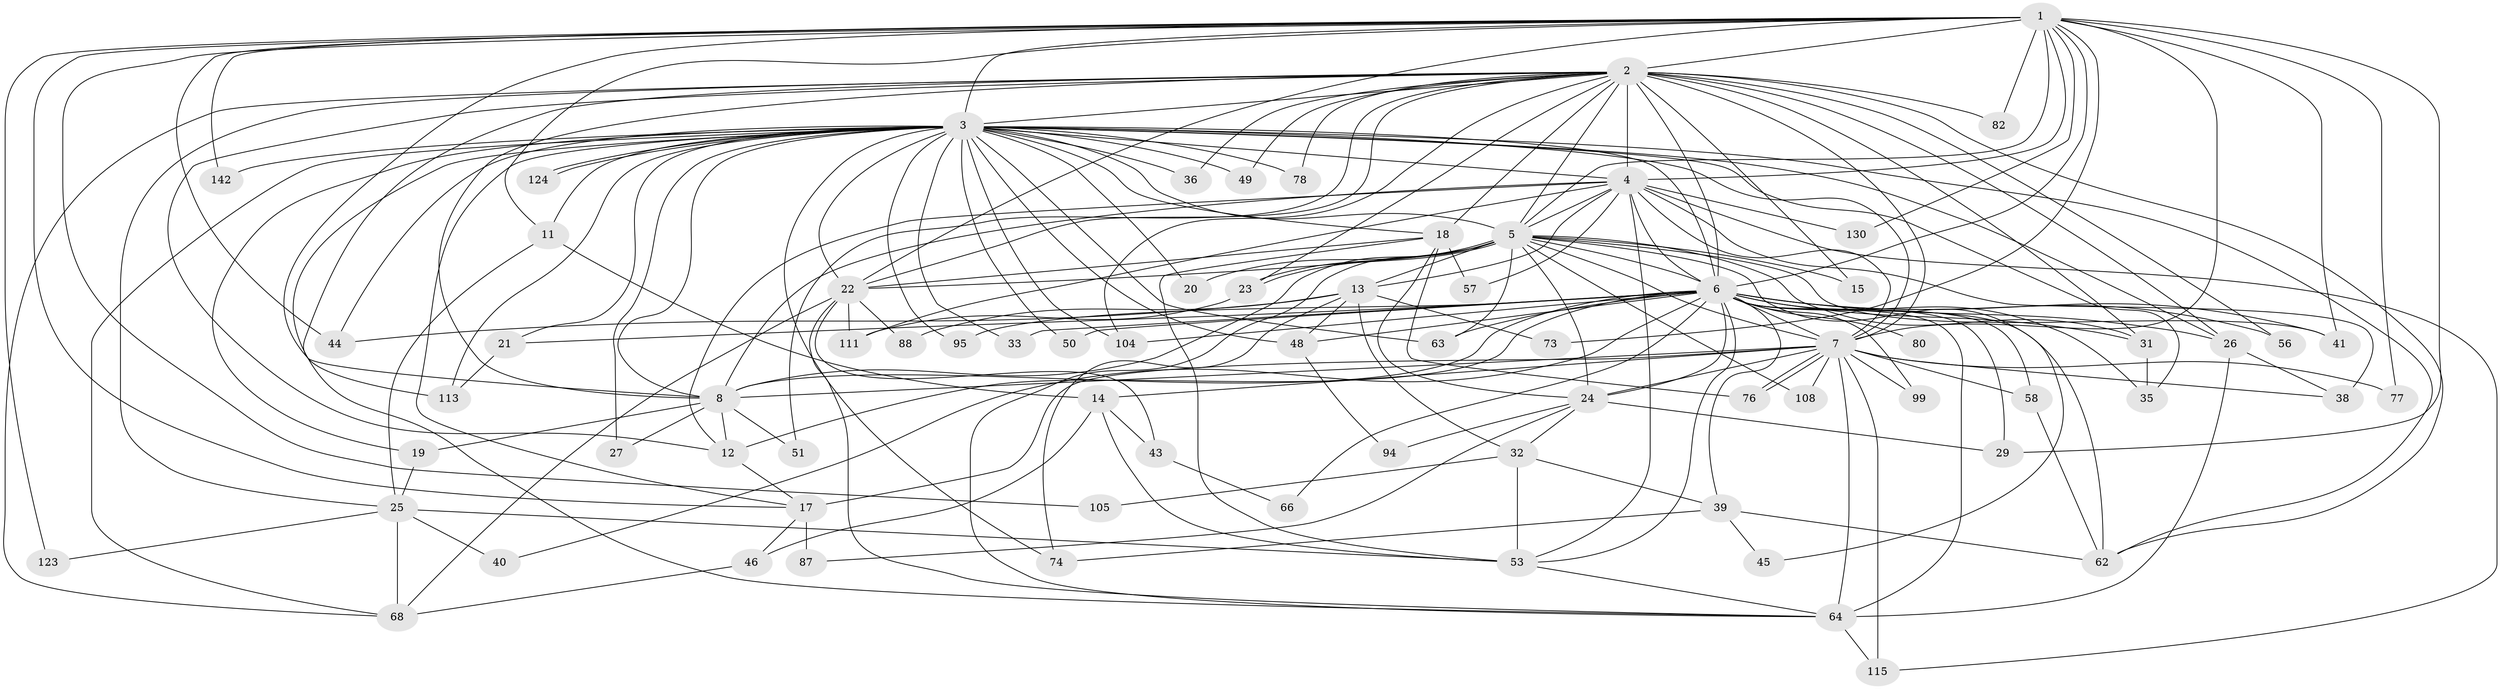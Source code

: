 // original degree distribution, {25: 0.0136986301369863, 24: 0.00684931506849315, 43: 0.00684931506849315, 18: 0.00684931506849315, 22: 0.0136986301369863, 23: 0.00684931506849315, 13: 0.00684931506849315, 21: 0.00684931506849315, 4: 0.08904109589041095, 6: 0.02054794520547945, 8: 0.02054794520547945, 5: 0.0273972602739726, 2: 0.5068493150684932, 7: 0.02054794520547945, 3: 0.23972602739726026, 10: 0.00684931506849315}
// Generated by graph-tools (version 1.1) at 2025/13/03/09/25 04:13:41]
// undirected, 73 vertices, 198 edges
graph export_dot {
graph [start="1"]
  node [color=gray90,style=filled];
  1;
  2 [super="+119+37+100+92+59+103+28"];
  3 [super="+84"];
  4 [super="+60+89+16"];
  5;
  6 [super="+10+72+125+9"];
  7;
  8;
  11;
  12 [super="+127+30"];
  13;
  14;
  15;
  17 [super="+86+42"];
  18 [super="+75"];
  19;
  20;
  21 [super="+70"];
  22 [super="+128+79+34"];
  23 [super="+109+98"];
  24 [super="+47"];
  25;
  26 [super="+114+52"];
  27;
  29 [super="+55"];
  31 [super="+120"];
  32;
  33;
  35 [super="+141"];
  36;
  38;
  39 [super="+93+85"];
  40;
  41 [super="+81"];
  43;
  44 [super="+54"];
  45;
  46;
  48 [super="+83"];
  49;
  50;
  51;
  53 [super="+144+61+65"];
  56;
  57;
  58 [super="+101"];
  62 [super="+67"];
  63 [super="+91"];
  64 [super="+90"];
  66;
  68 [super="+129"];
  73;
  74 [super="+106"];
  76 [super="+116"];
  77;
  78;
  80;
  82;
  87;
  88;
  94;
  95;
  99 [super="+110"];
  104;
  105;
  108;
  111 [super="+112"];
  113 [super="+136"];
  115 [super="+126"];
  123;
  124 [super="+135"];
  130;
  142;
  1 -- 2 [weight=2];
  1 -- 3;
  1 -- 4 [weight=3];
  1 -- 5;
  1 -- 6 [weight=3];
  1 -- 7;
  1 -- 8;
  1 -- 11;
  1 -- 29;
  1 -- 41;
  1 -- 44;
  1 -- 73;
  1 -- 77;
  1 -- 82;
  1 -- 105;
  1 -- 123;
  1 -- 130;
  1 -- 142;
  1 -- 17;
  1 -- 22;
  2 -- 3 [weight=3];
  2 -- 4 [weight=3];
  2 -- 5;
  2 -- 6 [weight=7];
  2 -- 7;
  2 -- 8;
  2 -- 15;
  2 -- 18;
  2 -- 36;
  2 -- 49;
  2 -- 51;
  2 -- 62;
  2 -- 12;
  2 -- 68;
  2 -- 104;
  2 -- 22;
  2 -- 26 [weight=2];
  2 -- 23 [weight=2];
  2 -- 25;
  2 -- 113;
  2 -- 78;
  2 -- 82;
  2 -- 56;
  2 -- 31;
  3 -- 4 [weight=2];
  3 -- 5;
  3 -- 6 [weight=4];
  3 -- 7;
  3 -- 8;
  3 -- 11;
  3 -- 18;
  3 -- 19;
  3 -- 20;
  3 -- 21;
  3 -- 22 [weight=3];
  3 -- 27;
  3 -- 33;
  3 -- 35;
  3 -- 36;
  3 -- 44;
  3 -- 48;
  3 -- 49;
  3 -- 50;
  3 -- 63;
  3 -- 64;
  3 -- 74;
  3 -- 78;
  3 -- 104;
  3 -- 113;
  3 -- 124 [weight=2];
  3 -- 124;
  3 -- 142;
  3 -- 68;
  3 -- 26;
  3 -- 95;
  3 -- 62;
  3 -- 17;
  4 -- 5;
  4 -- 6 [weight=3];
  4 -- 7;
  4 -- 8;
  4 -- 13;
  4 -- 57;
  4 -- 111;
  4 -- 53;
  4 -- 130;
  4 -- 115;
  4 -- 38;
  4 -- 12;
  5 -- 6 [weight=3];
  5 -- 7;
  5 -- 8;
  5 -- 13;
  5 -- 15;
  5 -- 20;
  5 -- 23;
  5 -- 23;
  5 -- 24;
  5 -- 41;
  5 -- 45;
  5 -- 63;
  5 -- 108;
  5 -- 31;
  5 -- 64;
  5 -- 22;
  6 -- 7 [weight=4];
  6 -- 8 [weight=3];
  6 -- 21 [weight=2];
  6 -- 26 [weight=3];
  6 -- 31;
  6 -- 35;
  6 -- 48;
  6 -- 66;
  6 -- 95;
  6 -- 104;
  6 -- 12 [weight=2];
  6 -- 33;
  6 -- 99;
  6 -- 39 [weight=2];
  6 -- 40;
  6 -- 56;
  6 -- 63;
  6 -- 64 [weight=2];
  6 -- 41;
  6 -- 24;
  6 -- 58;
  6 -- 80;
  6 -- 50;
  6 -- 53;
  6 -- 29;
  6 -- 62;
  7 -- 8;
  7 -- 14;
  7 -- 17 [weight=2];
  7 -- 24;
  7 -- 38;
  7 -- 58;
  7 -- 76;
  7 -- 76;
  7 -- 77;
  7 -- 108;
  7 -- 115;
  7 -- 99;
  7 -- 64;
  8 -- 12;
  8 -- 19;
  8 -- 27;
  8 -- 51;
  11 -- 14;
  11 -- 25;
  12 -- 17;
  13 -- 32;
  13 -- 73;
  13 -- 88;
  13 -- 48;
  13 -- 74;
  13 -- 44;
  14 -- 43;
  14 -- 46;
  14 -- 53;
  17 -- 87;
  17 -- 46;
  18 -- 22;
  18 -- 57;
  18 -- 76;
  18 -- 53;
  18 -- 24;
  19 -- 25;
  21 -- 113;
  22 -- 43 [weight=2];
  22 -- 88;
  22 -- 68;
  22 -- 111;
  22 -- 64;
  23 -- 111;
  24 -- 32;
  24 -- 87;
  24 -- 94;
  24 -- 29;
  25 -- 40;
  25 -- 68;
  25 -- 123;
  25 -- 53;
  26 -- 38;
  26 -- 64;
  31 -- 35;
  32 -- 39;
  32 -- 53;
  32 -- 105;
  39 -- 45;
  39 -- 74;
  39 -- 62;
  43 -- 66;
  46 -- 68;
  48 -- 94;
  53 -- 64;
  58 -- 62;
  64 -- 115;
}
